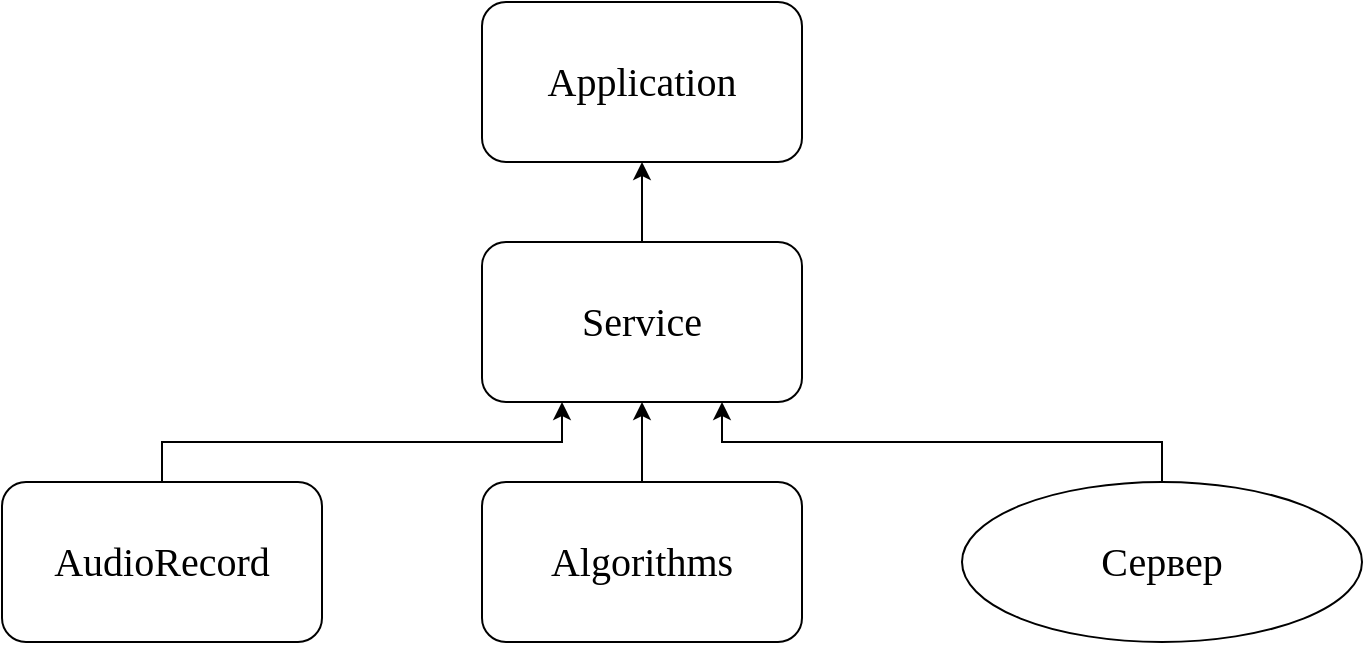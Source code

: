 <mxfile version="21.1.2" type="github">
  <diagram name="Страница 1" id="-c80VkbOCcPBntKyp7d_">
    <mxGraphModel dx="954" dy="1817" grid="1" gridSize="10" guides="1" tooltips="1" connect="1" arrows="1" fold="1" page="1" pageScale="1" pageWidth="827" pageHeight="1169" math="0" shadow="0">
      <root>
        <mxCell id="0" />
        <mxCell id="1" parent="0" />
        <mxCell id="Vd-8GJ6DoboqLMmhZI5Q-6" style="edgeStyle=orthogonalEdgeStyle;rounded=0;hachureGap=4;orthogonalLoop=1;jettySize=auto;html=1;entryX=0.5;entryY=1;entryDx=0;entryDy=0;fontFamily=Architects Daughter;fontSource=https%3A%2F%2Ffonts.googleapis.com%2Fcss%3Ffamily%3DArchitects%2BDaughter;fontSize=16;" edge="1" parent="1" source="Vd-8GJ6DoboqLMmhZI5Q-1" target="Vd-8GJ6DoboqLMmhZI5Q-3">
          <mxGeometry relative="1" as="geometry" />
        </mxCell>
        <mxCell id="Vd-8GJ6DoboqLMmhZI5Q-1" value="&lt;font face=&quot;Times New Roman&quot;&gt;Service&lt;/font&gt;" style="rounded=1;whiteSpace=wrap;html=1;hachureGap=4;fontFamily=Architects Daughter;fontSource=https%3A%2F%2Ffonts.googleapis.com%2Fcss%3Ffamily%3DArchitects%2BDaughter;fontSize=20;shadow=0;glass=0;" vertex="1" parent="1">
          <mxGeometry x="280" y="-160" width="160" height="80" as="geometry" />
        </mxCell>
        <mxCell id="Vd-8GJ6DoboqLMmhZI5Q-11" style="edgeStyle=orthogonalEdgeStyle;rounded=0;hachureGap=4;orthogonalLoop=1;jettySize=auto;html=1;entryX=0.25;entryY=1;entryDx=0;entryDy=0;fontFamily=Architects Daughter;fontSource=https%3A%2F%2Ffonts.googleapis.com%2Fcss%3Ffamily%3DArchitects%2BDaughter;fontSize=16;" edge="1" parent="1" source="Vd-8GJ6DoboqLMmhZI5Q-2" target="Vd-8GJ6DoboqLMmhZI5Q-1">
          <mxGeometry relative="1" as="geometry">
            <Array as="points">
              <mxPoint x="120" y="-60" />
              <mxPoint x="320" y="-60" />
            </Array>
          </mxGeometry>
        </mxCell>
        <mxCell id="Vd-8GJ6DoboqLMmhZI5Q-2" value="&lt;font face=&quot;Times New Roman&quot;&gt;AudioRecord&lt;/font&gt;" style="rounded=1;whiteSpace=wrap;html=1;hachureGap=4;fontFamily=Architects Daughter;fontSource=https%3A%2F%2Ffonts.googleapis.com%2Fcss%3Ffamily%3DArchitects%2BDaughter;fontSize=20;shadow=0;glass=0;" vertex="1" parent="1">
          <mxGeometry x="40" y="-40" width="160" height="80" as="geometry" />
        </mxCell>
        <mxCell id="Vd-8GJ6DoboqLMmhZI5Q-3" value="&lt;font face=&quot;Times New Roman&quot;&gt;Application&lt;/font&gt;" style="rounded=1;whiteSpace=wrap;html=1;hachureGap=4;fontFamily=Architects Daughter;fontSource=https%3A%2F%2Ffonts.googleapis.com%2Fcss%3Ffamily%3DArchitects%2BDaughter;fontSize=20;shadow=0;glass=0;" vertex="1" parent="1">
          <mxGeometry x="280" y="-280" width="160" height="80" as="geometry" />
        </mxCell>
        <mxCell id="Vd-8GJ6DoboqLMmhZI5Q-10" value="" style="edgeStyle=orthogonalEdgeStyle;rounded=0;hachureGap=4;orthogonalLoop=1;jettySize=auto;html=1;fontFamily=Architects Daughter;fontSource=https%3A%2F%2Ffonts.googleapis.com%2Fcss%3Ffamily%3DArchitects%2BDaughter;fontSize=16;" edge="1" parent="1" source="Vd-8GJ6DoboqLMmhZI5Q-4" target="Vd-8GJ6DoboqLMmhZI5Q-1">
          <mxGeometry relative="1" as="geometry" />
        </mxCell>
        <mxCell id="Vd-8GJ6DoboqLMmhZI5Q-4" value="&lt;font face=&quot;Times New Roman&quot;&gt;Algorithms&lt;/font&gt;" style="rounded=1;whiteSpace=wrap;html=1;hachureGap=4;fontFamily=Architects Daughter;fontSource=https%3A%2F%2Ffonts.googleapis.com%2Fcss%3Ffamily%3DArchitects%2BDaughter;fontSize=20;shadow=0;glass=0;" vertex="1" parent="1">
          <mxGeometry x="280" y="-40" width="160" height="80" as="geometry" />
        </mxCell>
        <mxCell id="Vd-8GJ6DoboqLMmhZI5Q-12" style="edgeStyle=orthogonalEdgeStyle;rounded=0;hachureGap=4;orthogonalLoop=1;jettySize=auto;html=1;entryX=0.75;entryY=1;entryDx=0;entryDy=0;fontFamily=Architects Daughter;fontSource=https%3A%2F%2Ffonts.googleapis.com%2Fcss%3Ffamily%3DArchitects%2BDaughter;fontSize=16;" edge="1" parent="1" source="Vd-8GJ6DoboqLMmhZI5Q-9" target="Vd-8GJ6DoboqLMmhZI5Q-1">
          <mxGeometry relative="1" as="geometry">
            <Array as="points">
              <mxPoint x="620" y="-60" />
              <mxPoint x="400" y="-60" />
            </Array>
          </mxGeometry>
        </mxCell>
        <mxCell id="Vd-8GJ6DoboqLMmhZI5Q-9" value="Сервер" style="ellipse;whiteSpace=wrap;html=1;hachureGap=4;fontFamily=Architects Daughter;fontSource=https%3A%2F%2Ffonts.googleapis.com%2Fcss%3Ffamily%3DArchitects%2BDaughter;fontSize=20;" vertex="1" parent="1">
          <mxGeometry x="520" y="-40" width="200" height="80" as="geometry" />
        </mxCell>
      </root>
    </mxGraphModel>
  </diagram>
</mxfile>
